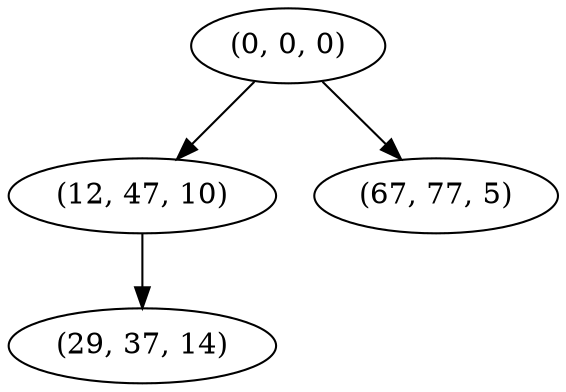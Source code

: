 digraph tree {
    "(0, 0, 0)";
    "(12, 47, 10)";
    "(29, 37, 14)";
    "(67, 77, 5)";
    "(0, 0, 0)" -> "(12, 47, 10)";
    "(0, 0, 0)" -> "(67, 77, 5)";
    "(12, 47, 10)" -> "(29, 37, 14)";
}
